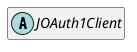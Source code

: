@startuml
set namespaceSeparator \\
hide members
hide << alias >> circle

abstract class JOAuth1Client
@enduml
